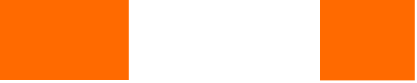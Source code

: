 <mxfile version="24.8.6">
  <diagram name="第 1 页" id="y9QNOfpJIgcnP84pcCyN">
    <mxGraphModel dx="2271" dy="1941" grid="1" gridSize="10" guides="1" tooltips="1" connect="1" arrows="1" fold="1" page="1" pageScale="1" pageWidth="827" pageHeight="1169" math="0" shadow="0">
      <root>
        <mxCell id="0" />
        <mxCell id="1" parent="0" />
        <mxCell id="PWxIAGgqmAsXcWw13BJe-1" value="" style="points=[];aspect=fixed;html=1;align=center;shadow=0;dashed=0;fillColor=#FF6A00;strokeColor=none;shape=mxgraph.alibaba_cloud.alibaba_cloud_logo;" vertex="1" parent="1">
          <mxGeometry x="-80" y="-450" width="64.4" height="40" as="geometry" />
        </mxCell>
        <mxCell id="PWxIAGgqmAsXcWw13BJe-2" value="" style="points=[];aspect=fixed;html=1;align=center;shadow=0;dashed=0;fillColor=#FF6A00;strokeColor=none;shape=mxgraph.alibaba_cloud.clb_classic_load_balancer_01;" vertex="1" parent="1">
          <mxGeometry x="80" y="-450" width="47.4" height="40.2" as="geometry" />
        </mxCell>
      </root>
    </mxGraphModel>
  </diagram>
</mxfile>
